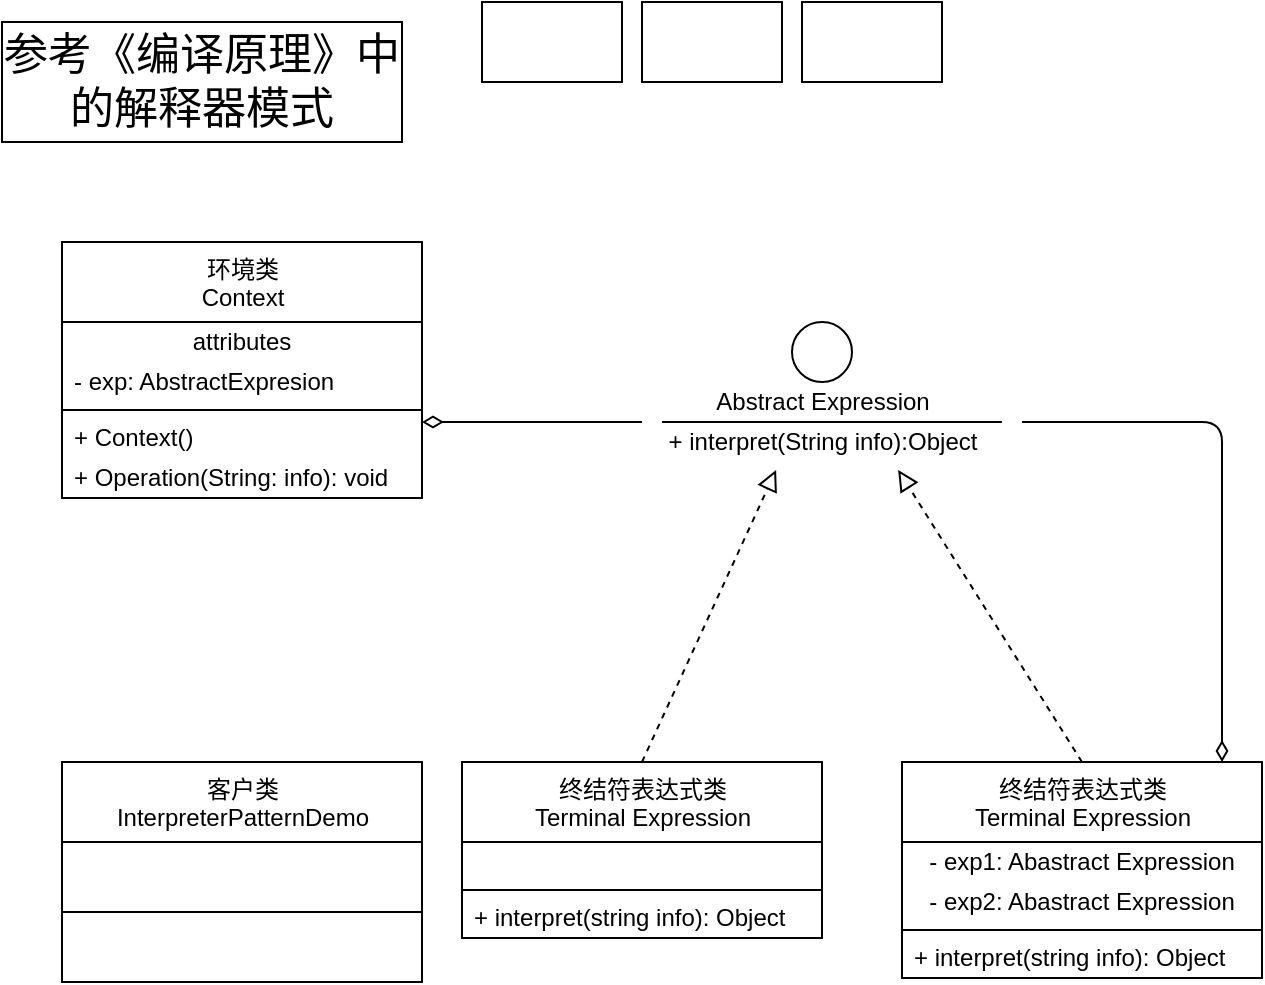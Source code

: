 <mxfile version="14.2.4" type="embed">
    <diagram id="EAXifeu-_6rgsUifbmVL" name="Page-1">
        <mxGraphModel dx="1374" dy="790" grid="1" gridSize="10" guides="1" tooltips="1" connect="1" arrows="1" fold="1" page="1" pageScale="1" pageWidth="1200" pageHeight="1600" math="1" shadow="0">
            <root>
                <mxCell id="0"/>
                <mxCell id="1" parent="0"/>
                <mxCell id="2" value="环境类&lt;br&gt;Context" style="swimlane;fontStyle=0;align=center;verticalAlign=top;childLayout=stackLayout;horizontal=1;startSize=40;horizontalStack=0;resizeParent=1;resizeParentMax=0;resizeLast=0;collapsible=0;marginBottom=0;html=1;" parent="1" vertex="1">
                    <mxGeometry x="100" y="140" width="180" height="128" as="geometry"/>
                </mxCell>
                <mxCell id="3" value="attributes" style="text;html=1;strokeColor=none;fillColor=none;align=center;verticalAlign=middle;spacingLeft=4;spacingRight=4;overflow=hidden;rotatable=0;points=[[0,0.5],[1,0.5]];portConstraint=eastwest;" parent="2" vertex="1">
                    <mxGeometry y="40" width="180" height="20" as="geometry"/>
                </mxCell>
                <mxCell id="4" value="- exp: AbstractExpresion" style="text;html=1;strokeColor=none;fillColor=none;align=left;verticalAlign=middle;spacingLeft=4;spacingRight=4;overflow=hidden;rotatable=0;points=[[0,0.5],[1,0.5]];portConstraint=eastwest;" parent="2" vertex="1">
                    <mxGeometry y="60" width="180" height="20" as="geometry"/>
                </mxCell>
                <mxCell id="7" value="" style="line;strokeWidth=1;fillColor=none;align=left;verticalAlign=middle;spacingTop=-1;spacingLeft=3;spacingRight=3;rotatable=0;labelPosition=right;points=[];portConstraint=eastwest;" parent="2" vertex="1">
                    <mxGeometry y="80" width="180" height="8" as="geometry"/>
                </mxCell>
                <mxCell id="9" value="+ Context()" style="text;html=1;strokeColor=none;fillColor=none;align=left;verticalAlign=middle;spacingLeft=4;spacingRight=4;overflow=hidden;rotatable=0;points=[[0,0.5],[1,0.5]];portConstraint=eastwest;" parent="2" vertex="1">
                    <mxGeometry y="88" width="180" height="20" as="geometry"/>
                </mxCell>
                <mxCell id="11" value="+ Operation(String: info): void" style="text;html=1;strokeColor=none;fillColor=none;align=left;verticalAlign=middle;spacingLeft=4;spacingRight=4;overflow=hidden;rotatable=0;points=[[0,0.5],[1,0.5]];portConstraint=eastwest;" parent="2" vertex="1">
                    <mxGeometry y="108" width="180" height="20" as="geometry"/>
                </mxCell>
                <mxCell id="13" value="客户类&lt;br&gt;InterpreterPatternDemo" style="swimlane;fontStyle=0;align=center;verticalAlign=top;childLayout=stackLayout;horizontal=1;startSize=40;horizontalStack=0;resizeParent=1;resizeParentMax=0;resizeLast=0;collapsible=0;marginBottom=0;html=1;" vertex="1" parent="1">
                    <mxGeometry x="100" y="400" width="180" height="110" as="geometry"/>
                </mxCell>
                <mxCell id="16" value="" style="line;strokeWidth=1;fillColor=none;align=left;verticalAlign=middle;spacingTop=-1;spacingLeft=3;spacingRight=3;rotatable=0;labelPosition=right;points=[];portConstraint=eastwest;" vertex="1" parent="13">
                    <mxGeometry y="40" width="180" height="70" as="geometry"/>
                </mxCell>
                <mxCell id="22" value="" style="endArrow=none;startArrow=diamondThin;endFill=0;startFill=0;html=1;verticalAlign=bottom;labelBackgroundColor=none;strokeWidth=1;startSize=8;endSize=8;" edge="1" parent="1">
                    <mxGeometry width="160" relative="1" as="geometry">
                        <mxPoint x="280" y="230" as="sourcePoint"/>
                        <mxPoint x="390" y="230" as="targetPoint"/>
                    </mxGeometry>
                </mxCell>
                <mxCell id="27" value="" style="endArrow=none;html=1;entryX=1.029;entryY=0;entryDx=0;entryDy=0;entryPerimeter=0;" edge="1" parent="1" target="30">
                    <mxGeometry width="50" height="50" relative="1" as="geometry">
                        <mxPoint x="400" y="230" as="sourcePoint"/>
                        <mxPoint x="580" y="230" as="targetPoint"/>
                    </mxGeometry>
                </mxCell>
                <mxCell id="28" value="" style="ellipse;fillColor=#ffffff;strokeColor=#000000;" vertex="1" parent="1">
                    <mxGeometry x="465" y="180" width="30" height="30" as="geometry"/>
                </mxCell>
                <mxCell id="29" value="Abstract Expression" style="text;html=1;align=center;verticalAlign=middle;resizable=0;points=[];autosize=1;" vertex="1" parent="1">
                    <mxGeometry x="420" y="210" width="120" height="20" as="geometry"/>
                </mxCell>
                <mxCell id="30" value="+ interpret(String info):Object" style="text;html=1;align=center;verticalAlign=middle;resizable=0;points=[];autosize=1;" vertex="1" parent="1">
                    <mxGeometry x="395" y="230" width="170" height="20" as="geometry"/>
                </mxCell>
                <mxCell id="31" value="" style="endArrow=none;startArrow=diamondThin;endFill=0;startFill=0;html=1;verticalAlign=bottom;labelBackgroundColor=none;strokeWidth=1;startSize=8;endSize=8;" edge="1" parent="1">
                    <mxGeometry width="160" relative="1" as="geometry">
                        <mxPoint x="680" y="400" as="sourcePoint"/>
                        <mxPoint x="580" y="230" as="targetPoint"/>
                        <Array as="points">
                            <mxPoint x="680" y="230"/>
                        </Array>
                    </mxGeometry>
                </mxCell>
                <mxCell id="36" value="" style="endArrow=block;startArrow=none;endFill=0;startFill=0;endSize=8;html=1;verticalAlign=bottom;dashed=1;labelBackgroundColor=none;exitX=0.5;exitY=0;exitDx=0;exitDy=0;entryX=0.365;entryY=1.2;entryDx=0;entryDy=0;entryPerimeter=0;" edge="1" parent="1" source="39" target="30">
                    <mxGeometry width="160" relative="1" as="geometry">
                        <mxPoint x="390" y="400" as="sourcePoint"/>
                        <mxPoint x="500" y="280" as="targetPoint"/>
                    </mxGeometry>
                </mxCell>
                <mxCell id="37" value="" style="endArrow=block;startArrow=none;endFill=0;startFill=0;endSize=8;html=1;verticalAlign=bottom;dashed=1;labelBackgroundColor=none;exitX=0.5;exitY=0;exitDx=0;exitDy=0;entryX=0.724;entryY=1.2;entryDx=0;entryDy=0;entryPerimeter=0;" edge="1" parent="1" source="45" target="30">
                    <mxGeometry width="160" relative="1" as="geometry">
                        <mxPoint x="610" y="400" as="sourcePoint"/>
                        <mxPoint x="467.05" y="264" as="targetPoint"/>
                    </mxGeometry>
                </mxCell>
                <mxCell id="39" value="终结符表达式类&lt;br&gt;Terminal Expression" style="swimlane;fontStyle=0;align=center;verticalAlign=top;childLayout=stackLayout;horizontal=1;startSize=40;horizontalStack=0;resizeParent=1;resizeParentMax=0;resizeLast=0;collapsible=0;marginBottom=0;html=1;" vertex="1" parent="1">
                    <mxGeometry x="300" y="400" width="180" height="88" as="geometry"/>
                </mxCell>
                <mxCell id="40" value="&amp;nbsp;" style="text;html=1;strokeColor=none;fillColor=none;align=center;verticalAlign=middle;spacingLeft=4;spacingRight=4;overflow=hidden;rotatable=0;points=[[0,0.5],[1,0.5]];portConstraint=eastwest;" vertex="1" parent="39">
                    <mxGeometry y="40" width="180" height="20" as="geometry"/>
                </mxCell>
                <mxCell id="42" value="" style="line;strokeWidth=1;fillColor=none;align=left;verticalAlign=middle;spacingTop=-1;spacingLeft=3;spacingRight=3;rotatable=0;labelPosition=right;points=[];portConstraint=eastwest;" vertex="1" parent="39">
                    <mxGeometry y="60" width="180" height="8" as="geometry"/>
                </mxCell>
                <mxCell id="43" value="+ interpret(string info): Object" style="text;html=1;strokeColor=none;fillColor=none;align=left;verticalAlign=middle;spacingLeft=4;spacingRight=4;overflow=hidden;rotatable=0;points=[[0,0.5],[1,0.5]];portConstraint=eastwest;" vertex="1" parent="39">
                    <mxGeometry y="68" width="180" height="20" as="geometry"/>
                </mxCell>
                <mxCell id="45" value="终结符表达式类&lt;br&gt;Terminal Expression" style="swimlane;fontStyle=0;align=center;verticalAlign=top;childLayout=stackLayout;horizontal=1;startSize=40;horizontalStack=0;resizeParent=1;resizeParentMax=0;resizeLast=0;collapsible=0;marginBottom=0;html=1;" vertex="1" parent="1">
                    <mxGeometry x="520" y="400" width="180" height="108" as="geometry"/>
                </mxCell>
                <mxCell id="46" value="- exp1: Abastract Expression" style="text;html=1;strokeColor=none;fillColor=none;align=center;verticalAlign=middle;spacingLeft=4;spacingRight=4;overflow=hidden;rotatable=0;points=[[0,0.5],[1,0.5]];portConstraint=eastwest;" vertex="1" parent="45">
                    <mxGeometry y="40" width="180" height="20" as="geometry"/>
                </mxCell>
                <mxCell id="49" value="- exp2: Abastract Expression" style="text;html=1;strokeColor=none;fillColor=none;align=center;verticalAlign=middle;spacingLeft=4;spacingRight=4;overflow=hidden;rotatable=0;points=[[0,0.5],[1,0.5]];portConstraint=eastwest;" vertex="1" parent="45">
                    <mxGeometry y="60" width="180" height="20" as="geometry"/>
                </mxCell>
                <mxCell id="47" value="" style="line;strokeWidth=1;fillColor=none;align=left;verticalAlign=middle;spacingTop=-1;spacingLeft=3;spacingRight=3;rotatable=0;labelPosition=right;points=[];portConstraint=eastwest;" vertex="1" parent="45">
                    <mxGeometry y="80" width="180" height="8" as="geometry"/>
                </mxCell>
                <mxCell id="48" value="+ interpret(string info): Object" style="text;html=1;strokeColor=none;fillColor=none;align=left;verticalAlign=middle;spacingLeft=4;spacingRight=4;overflow=hidden;rotatable=0;points=[[0,0.5],[1,0.5]];portConstraint=eastwest;" vertex="1" parent="45">
                    <mxGeometry y="88" width="180" height="20" as="geometry"/>
                </mxCell>
                <mxCell id="50" value="参考《编译原理》中的解释器模式" style="rounded=0;whiteSpace=wrap;html=1;fontSize=22;" vertex="1" parent="1">
                    <mxGeometry x="70" y="30" width="200" height="60" as="geometry"/>
                </mxCell>
                <mxCell id="52" value="&lt;span style=&quot;font-size: 12px; text-align: left;&quot;&gt;&lt;font color=&quot;#ffffff&quot; style=&quot;font-size: 12px;&quot;&gt;文法&lt;/font&gt;&lt;/span&gt;" style="rounded=0;whiteSpace=wrap;html=1;fontSize=12;" vertex="1" parent="1">
                    <mxGeometry x="310" y="20" width="70" height="40" as="geometry"/>
                </mxCell>
                <mxCell id="53" value="&lt;div style=&quot;text-align: left; font-size: 12px;&quot;&gt;&lt;span style=&quot;font-size: 12px;&quot;&gt;&lt;font color=&quot;#ffffff&quot; style=&quot;font-size: 12px;&quot;&gt;句子&lt;/font&gt;&lt;/span&gt;&lt;/div&gt;" style="rounded=0;whiteSpace=wrap;html=1;fontSize=12;" vertex="1" parent="1">
                    <mxGeometry x="390" y="20" width="70" height="40" as="geometry"/>
                </mxCell>
                <mxCell id="54" value="&lt;span style=&quot;font-size: 12px; text-align: left;&quot;&gt;&lt;font color=&quot;#ffffff&quot; style=&quot;font-size: 12px;&quot;&gt;语法树&lt;/font&gt;&lt;/span&gt;" style="rounded=0;whiteSpace=wrap;html=1;fontSize=12;" vertex="1" parent="1">
                    <mxGeometry x="470" y="20" width="70" height="40" as="geometry"/>
                </mxCell>
            </root>
        </mxGraphModel>
    </diagram>
</mxfile>
